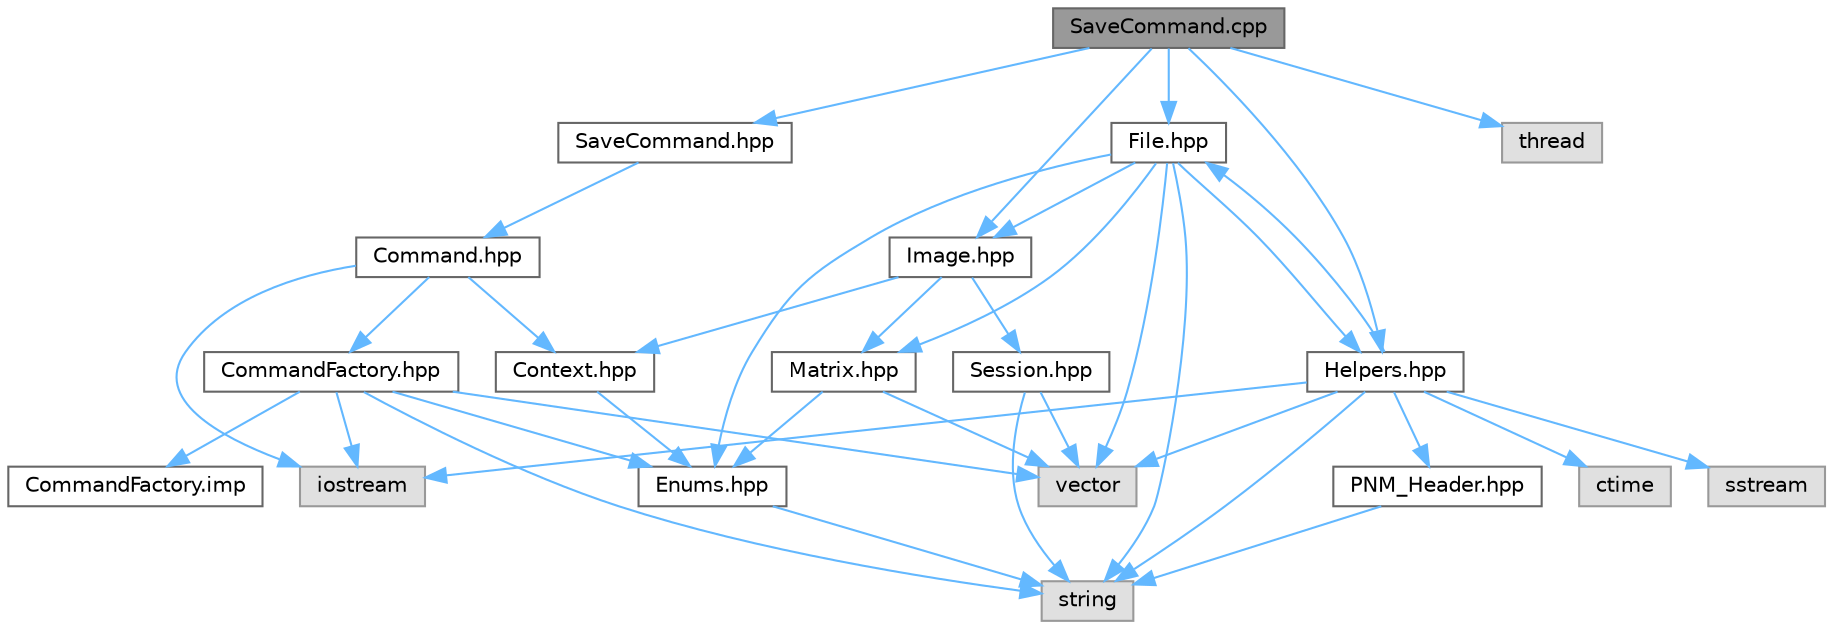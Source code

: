 digraph "SaveCommand.cpp"
{
 // INTERACTIVE_SVG=YES
 // LATEX_PDF_SIZE
  bgcolor="transparent";
  edge [fontname=Helvetica,fontsize=10,labelfontname=Helvetica,labelfontsize=10];
  node [fontname=Helvetica,fontsize=10,shape=box,height=0.2,width=0.4];
  Node1 [id="Node000001",label="SaveCommand.cpp",height=0.2,width=0.4,color="gray40", fillcolor="grey60", style="filled", fontcolor="black",tooltip=" "];
  Node1 -> Node2 [id="edge1_Node000001_Node000002",color="steelblue1",style="solid",tooltip=" "];
  Node2 [id="Node000002",label="SaveCommand.hpp",height=0.2,width=0.4,color="grey40", fillcolor="white", style="filled",URL="$_save_command_8hpp.html",tooltip=" "];
  Node2 -> Node3 [id="edge2_Node000002_Node000003",color="steelblue1",style="solid",tooltip=" "];
  Node3 [id="Node000003",label="Command.hpp",height=0.2,width=0.4,color="grey40", fillcolor="white", style="filled",URL="$_command_8hpp.html",tooltip=" "];
  Node3 -> Node4 [id="edge3_Node000003_Node000004",color="steelblue1",style="solid",tooltip=" "];
  Node4 [id="Node000004",label="Context.hpp",height=0.2,width=0.4,color="grey40", fillcolor="white", style="filled",URL="$_context_8hpp.html",tooltip=" "];
  Node4 -> Node5 [id="edge4_Node000004_Node000005",color="steelblue1",style="solid",tooltip=" "];
  Node5 [id="Node000005",label="Enums.hpp",height=0.2,width=0.4,color="grey40", fillcolor="white", style="filled",URL="$_enums_8hpp.html",tooltip=" "];
  Node5 -> Node6 [id="edge5_Node000005_Node000006",color="steelblue1",style="solid",tooltip=" "];
  Node6 [id="Node000006",label="string",height=0.2,width=0.4,color="grey60", fillcolor="#E0E0E0", style="filled",tooltip=" "];
  Node3 -> Node7 [id="edge6_Node000003_Node000007",color="steelblue1",style="solid",tooltip=" "];
  Node7 [id="Node000007",label="CommandFactory.hpp",height=0.2,width=0.4,color="grey40", fillcolor="white", style="filled",URL="$_command_factory_8hpp.html",tooltip=" "];
  Node7 -> Node6 [id="edge7_Node000007_Node000006",color="steelblue1",style="solid",tooltip=" "];
  Node7 -> Node8 [id="edge8_Node000007_Node000008",color="steelblue1",style="solid",tooltip=" "];
  Node8 [id="Node000008",label="vector",height=0.2,width=0.4,color="grey60", fillcolor="#E0E0E0", style="filled",tooltip=" "];
  Node7 -> Node9 [id="edge9_Node000007_Node000009",color="steelblue1",style="solid",tooltip=" "];
  Node9 [id="Node000009",label="iostream",height=0.2,width=0.4,color="grey60", fillcolor="#E0E0E0", style="filled",tooltip=" "];
  Node7 -> Node5 [id="edge10_Node000007_Node000005",color="steelblue1",style="solid",tooltip=" "];
  Node7 -> Node10 [id="edge11_Node000007_Node000010",color="steelblue1",style="solid",tooltip=" "];
  Node10 [id="Node000010",label="CommandFactory.imp",height=0.2,width=0.4,color="grey40", fillcolor="white", style="filled",URL="$_command_factory_8imp.html",tooltip=" "];
  Node3 -> Node9 [id="edge12_Node000003_Node000009",color="steelblue1",style="solid",tooltip=" "];
  Node1 -> Node11 [id="edge13_Node000001_Node000011",color="steelblue1",style="solid",tooltip=" "];
  Node11 [id="Node000011",label="Image.hpp",height=0.2,width=0.4,color="grey40", fillcolor="white", style="filled",URL="$_image_8hpp.html",tooltip=" "];
  Node11 -> Node12 [id="edge14_Node000011_Node000012",color="steelblue1",style="solid",tooltip=" "];
  Node12 [id="Node000012",label="Matrix.hpp",height=0.2,width=0.4,color="grey40", fillcolor="white", style="filled",URL="$_matrix_8hpp.html",tooltip=" "];
  Node12 -> Node8 [id="edge15_Node000012_Node000008",color="steelblue1",style="solid",tooltip=" "];
  Node12 -> Node5 [id="edge16_Node000012_Node000005",color="steelblue1",style="solid",tooltip=" "];
  Node11 -> Node4 [id="edge17_Node000011_Node000004",color="steelblue1",style="solid",tooltip=" "];
  Node11 -> Node13 [id="edge18_Node000011_Node000013",color="steelblue1",style="solid",tooltip=" "];
  Node13 [id="Node000013",label="Session.hpp",height=0.2,width=0.4,color="grey40", fillcolor="white", style="filled",URL="$_session_8hpp.html",tooltip=" "];
  Node13 -> Node8 [id="edge19_Node000013_Node000008",color="steelblue1",style="solid",tooltip=" "];
  Node13 -> Node6 [id="edge20_Node000013_Node000006",color="steelblue1",style="solid",tooltip=" "];
  Node1 -> Node14 [id="edge21_Node000001_Node000014",color="steelblue1",style="solid",tooltip=" "];
  Node14 [id="Node000014",label="File.hpp",height=0.2,width=0.4,color="grey40", fillcolor="white", style="filled",URL="$_file_8hpp.html",tooltip=" "];
  Node14 -> Node6 [id="edge22_Node000014_Node000006",color="steelblue1",style="solid",tooltip=" "];
  Node14 -> Node8 [id="edge23_Node000014_Node000008",color="steelblue1",style="solid",tooltip=" "];
  Node14 -> Node5 [id="edge24_Node000014_Node000005",color="steelblue1",style="solid",tooltip=" "];
  Node14 -> Node11 [id="edge25_Node000014_Node000011",color="steelblue1",style="solid",tooltip=" "];
  Node14 -> Node12 [id="edge26_Node000014_Node000012",color="steelblue1",style="solid",tooltip=" "];
  Node14 -> Node15 [id="edge27_Node000014_Node000015",color="steelblue1",style="solid",tooltip=" "];
  Node15 [id="Node000015",label="Helpers.hpp",height=0.2,width=0.4,color="grey40", fillcolor="white", style="filled",URL="$_helpers_8hpp.html",tooltip=" "];
  Node15 -> Node6 [id="edge28_Node000015_Node000006",color="steelblue1",style="solid",tooltip=" "];
  Node15 -> Node8 [id="edge29_Node000015_Node000008",color="steelblue1",style="solid",tooltip=" "];
  Node15 -> Node9 [id="edge30_Node000015_Node000009",color="steelblue1",style="solid",tooltip=" "];
  Node15 -> Node16 [id="edge31_Node000015_Node000016",color="steelblue1",style="solid",tooltip=" "];
  Node16 [id="Node000016",label="ctime",height=0.2,width=0.4,color="grey60", fillcolor="#E0E0E0", style="filled",tooltip=" "];
  Node15 -> Node17 [id="edge32_Node000015_Node000017",color="steelblue1",style="solid",tooltip=" "];
  Node17 [id="Node000017",label="sstream",height=0.2,width=0.4,color="grey60", fillcolor="#E0E0E0", style="filled",tooltip=" "];
  Node15 -> Node18 [id="edge33_Node000015_Node000018",color="steelblue1",style="solid",tooltip=" "];
  Node18 [id="Node000018",label="PNM_Header.hpp",height=0.2,width=0.4,color="grey40", fillcolor="white", style="filled",URL="$_p_n_m___header_8hpp.html",tooltip=" "];
  Node18 -> Node6 [id="edge34_Node000018_Node000006",color="steelblue1",style="solid",tooltip=" "];
  Node15 -> Node14 [id="edge35_Node000015_Node000014",color="steelblue1",style="solid",tooltip=" "];
  Node1 -> Node15 [id="edge36_Node000001_Node000015",color="steelblue1",style="solid",tooltip=" "];
  Node1 -> Node19 [id="edge37_Node000001_Node000019",color="steelblue1",style="solid",tooltip=" "];
  Node19 [id="Node000019",label="thread",height=0.2,width=0.4,color="grey60", fillcolor="#E0E0E0", style="filled",tooltip=" "];
}
